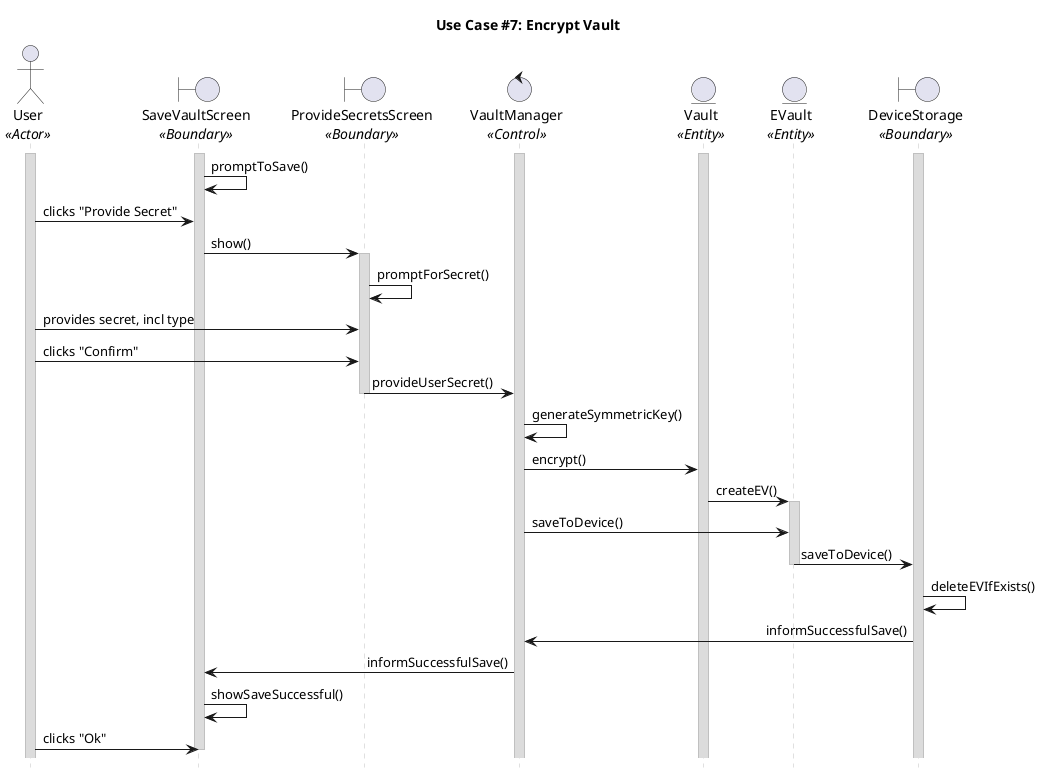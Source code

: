 @startuml uc07
title "Use Case #7: Encrypt Vault"

'Styling goes here
hide footbox
skinparam stereotypePosition bottom
skinparam sequenceMessageAlign direction
skinparam sequence {
	LifeLineBorderColor #Silver
	LifeLineBackgroundColor #Gainsboro
}

'Setup the objects involved here
actor User as u <<Actor>>
boundary SaveVaultScreen as svs <<Boundary>>
boundary ProvideSecretsScreen as pss <<Boundary>>
control VaultManager as vm <<Control>>
entity Vault as v <<Entity>>
entity EVault as ev <<Entity>>
boundary DeviceStorage as ds <<Boundary>>

'Setup persistent objects here
activate u
activate vm
activate ds
activate v

'--- FLOW OF CONTROL STARTS HERE ---
'The user makes a change to the vault in some way.
'The user is prompted to provide a secret; can differ from the one previously provided.
activate svs
svs -> svs: promptToSave()
u -> svs: clicks "Provide Secret"
svs -> pss: show()
activate pss
pss -> pss: promptForSecret()

'The user provides a secret to encrypt the vault with.
u -> pss: provides secret, incl type
u -> pss: clicks "Confirm"
pss -> vm: provideUserSecret()
deactivate pss

'The device transforms the secret into an equivalent symmetric key.
vm -> vm: generateSymmetricKey()

'The symmetric key is used to encrypt the contents of the vault.
vm -> v: encrypt()
v -> ev: createEV()
activate ev

'The encrypted vault is saved to local device storage.
vm -> ev: saveToDevice()
ev -> ds: saveToDevice()
deactivate ev

'The old vault is deleted, if one already exists.
ds -> ds: deleteEVIfExists()

'Cleanup
ds -> vm: informSuccessfulSave()
vm -> svs: informSuccessfulSave()
svs -> svs: showSaveSuccessful()
u -> svs: clicks "Ok"
deactivate svs
'--- FLOW OF CONTROL ENDS HERE   ---

@enduml

